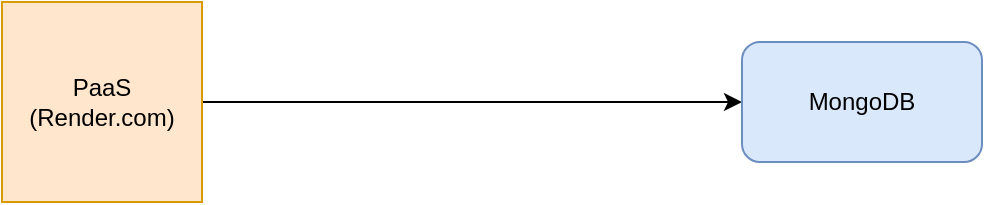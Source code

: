<mxfile version="17.4.5" type="device"><diagram id="aWwLKbBAdT8zDhagnTnv" name="Page-1"><mxGraphModel dx="1746" dy="949" grid="1" gridSize="10" guides="1" tooltips="1" connect="1" arrows="1" fold="1" page="1" pageScale="1" pageWidth="827" pageHeight="1169" math="0" shadow="0"><root><mxCell id="0"/><mxCell id="1" parent="0"/><mxCell id="ht0rDKZ8kyGNgmETlI0F-3" style="edgeStyle=orthogonalEdgeStyle;rounded=0;orthogonalLoop=1;jettySize=auto;html=1;fontFamily=Helvetica;" edge="1" parent="1" source="ht0rDKZ8kyGNgmETlI0F-1" target="ht0rDKZ8kyGNgmETlI0F-2"><mxGeometry relative="1" as="geometry"/></mxCell><mxCell id="ht0rDKZ8kyGNgmETlI0F-1" value="PaaS&lt;br&gt;(Render.com)" style="whiteSpace=wrap;html=1;aspect=fixed;fillColor=#ffe6cc;strokeColor=#d79b00;fontFamily=Helvetica;" vertex="1" parent="1"><mxGeometry x="140" y="130" width="100" height="100" as="geometry"/></mxCell><mxCell id="ht0rDKZ8kyGNgmETlI0F-2" value="MongoDB" style="rounded=1;whiteSpace=wrap;html=1;fontFamily=Helvetica;fillColor=#dae8fc;strokeColor=#6c8ebf;" vertex="1" parent="1"><mxGeometry x="510" y="150" width="120" height="60" as="geometry"/></mxCell></root></mxGraphModel></diagram></mxfile>